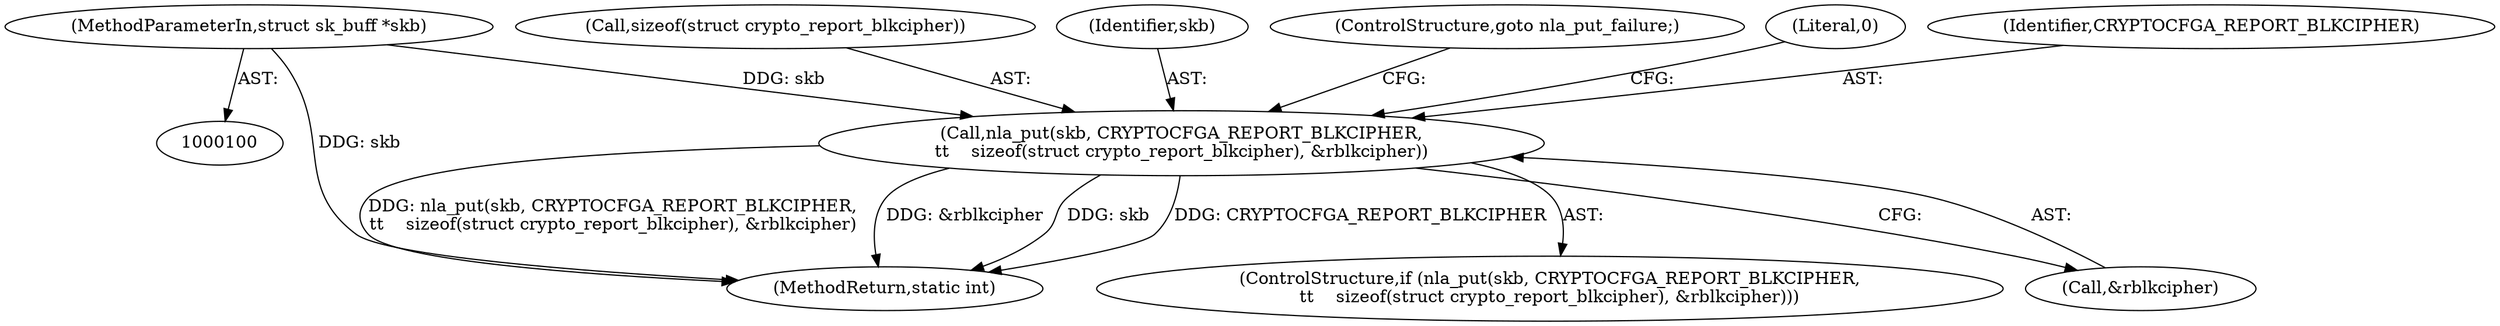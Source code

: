 digraph "0_linux_9a5467bf7b6e9e02ec9c3da4e23747c05faeaac6_0@pointer" {
"1000101" [label="(MethodParameterIn,struct sk_buff *skb)"];
"1000149" [label="(Call,nla_put(skb, CRYPTOCFGA_REPORT_BLKCIPHER,\n\t\t    sizeof(struct crypto_report_blkcipher), &rblkcipher))"];
"1000163" [label="(MethodReturn,static int)"];
"1000148" [label="(ControlStructure,if (nla_put(skb, CRYPTOCFGA_REPORT_BLKCIPHER,\n\t\t    sizeof(struct crypto_report_blkcipher), &rblkcipher)))"];
"1000152" [label="(Call,sizeof(struct crypto_report_blkcipher))"];
"1000150" [label="(Identifier,skb)"];
"1000156" [label="(ControlStructure,goto nla_put_failure;)"];
"1000101" [label="(MethodParameterIn,struct sk_buff *skb)"];
"1000158" [label="(Literal,0)"];
"1000151" [label="(Identifier,CRYPTOCFGA_REPORT_BLKCIPHER)"];
"1000149" [label="(Call,nla_put(skb, CRYPTOCFGA_REPORT_BLKCIPHER,\n\t\t    sizeof(struct crypto_report_blkcipher), &rblkcipher))"];
"1000154" [label="(Call,&rblkcipher)"];
"1000101" -> "1000100"  [label="AST: "];
"1000101" -> "1000163"  [label="DDG: skb"];
"1000101" -> "1000149"  [label="DDG: skb"];
"1000149" -> "1000148"  [label="AST: "];
"1000149" -> "1000154"  [label="CFG: "];
"1000150" -> "1000149"  [label="AST: "];
"1000151" -> "1000149"  [label="AST: "];
"1000152" -> "1000149"  [label="AST: "];
"1000154" -> "1000149"  [label="AST: "];
"1000156" -> "1000149"  [label="CFG: "];
"1000158" -> "1000149"  [label="CFG: "];
"1000149" -> "1000163"  [label="DDG: CRYPTOCFGA_REPORT_BLKCIPHER"];
"1000149" -> "1000163"  [label="DDG: nla_put(skb, CRYPTOCFGA_REPORT_BLKCIPHER,\n\t\t    sizeof(struct crypto_report_blkcipher), &rblkcipher)"];
"1000149" -> "1000163"  [label="DDG: &rblkcipher"];
"1000149" -> "1000163"  [label="DDG: skb"];
}
